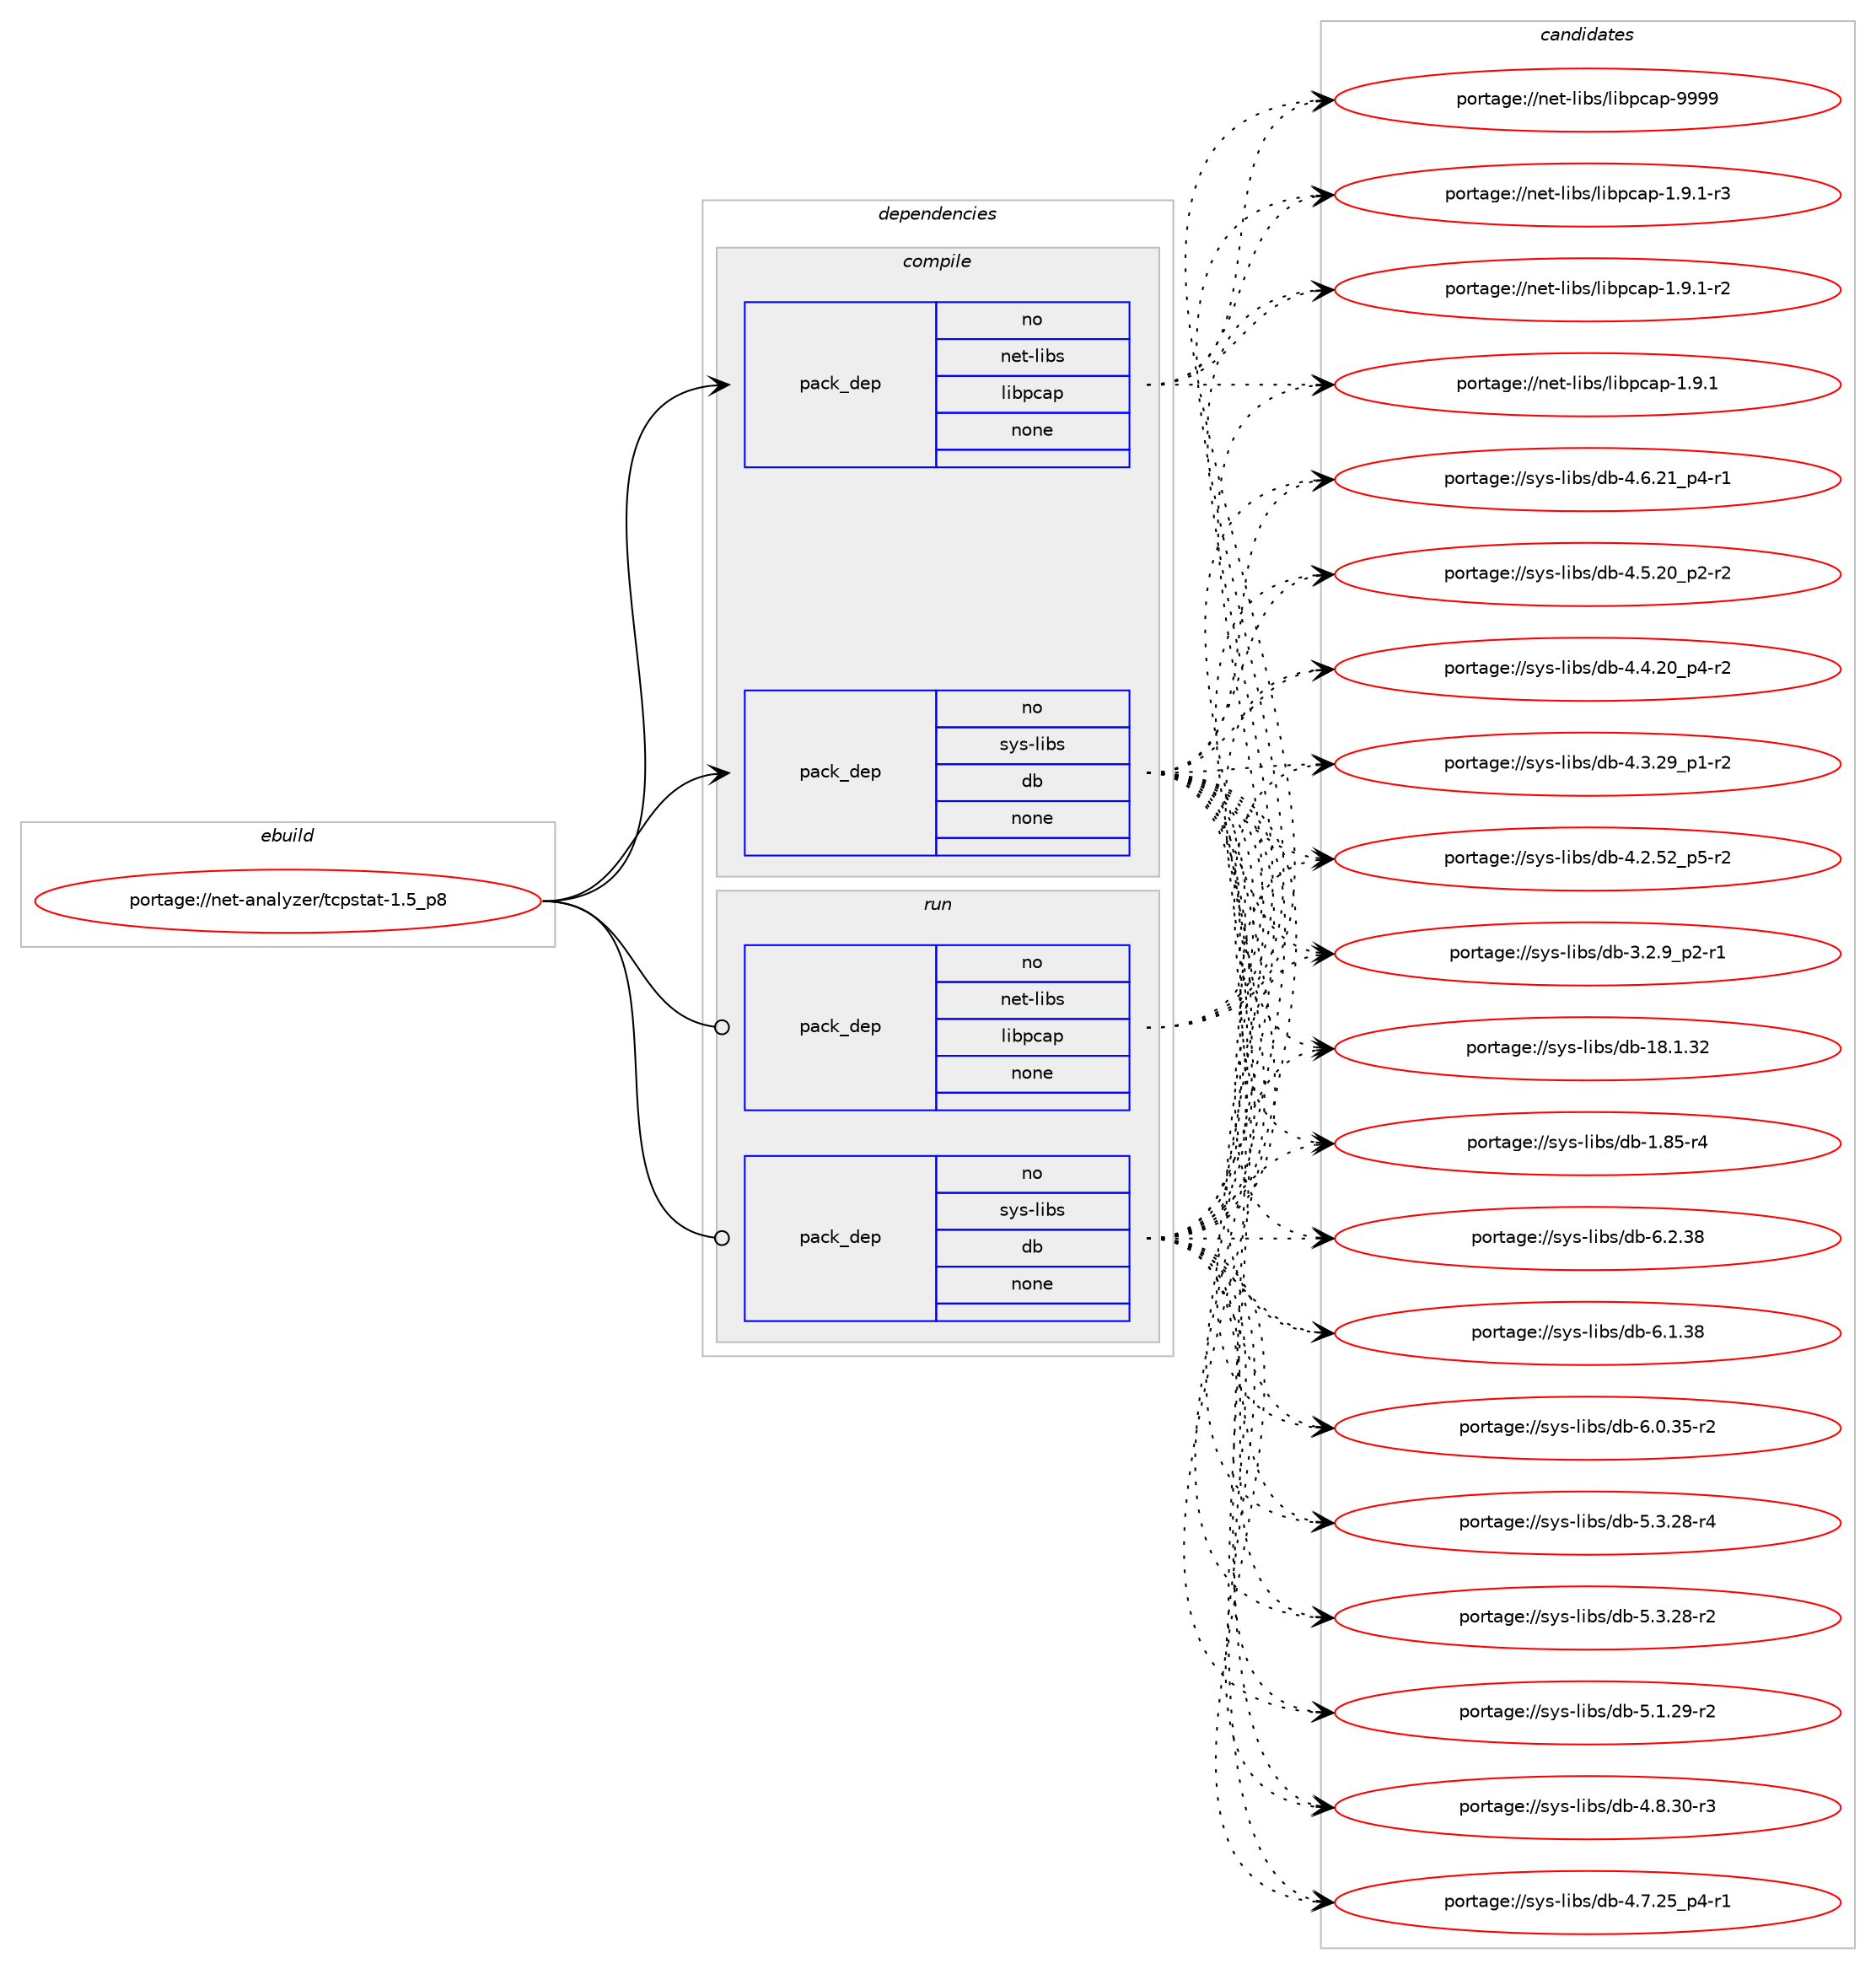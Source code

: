 digraph prolog {

# *************
# Graph options
# *************

newrank=true;
concentrate=true;
compound=true;
graph [rankdir=LR,fontname=Helvetica,fontsize=10,ranksep=1.5];#, ranksep=2.5, nodesep=0.2];
edge  [arrowhead=vee];
node  [fontname=Helvetica,fontsize=10];

# **********
# The ebuild
# **********

subgraph cluster_leftcol {
color=gray;
rank=same;
label=<<i>ebuild</i>>;
id [label="portage://net-analyzer/tcpstat-1.5_p8", color=red, width=4, href="../net-analyzer/tcpstat-1.5_p8.svg"];
}

# ****************
# The dependencies
# ****************

subgraph cluster_midcol {
color=gray;
label=<<i>dependencies</i>>;
subgraph cluster_compile {
fillcolor="#eeeeee";
style=filled;
label=<<i>compile</i>>;
subgraph pack68053 {
dependency89103 [label=<<TABLE BORDER="0" CELLBORDER="1" CELLSPACING="0" CELLPADDING="4" WIDTH="220"><TR><TD ROWSPAN="6" CELLPADDING="30">pack_dep</TD></TR><TR><TD WIDTH="110">no</TD></TR><TR><TD>net-libs</TD></TR><TR><TD>libpcap</TD></TR><TR><TD>none</TD></TR><TR><TD></TD></TR></TABLE>>, shape=none, color=blue];
}
id:e -> dependency89103:w [weight=20,style="solid",arrowhead="vee"];
subgraph pack68054 {
dependency89104 [label=<<TABLE BORDER="0" CELLBORDER="1" CELLSPACING="0" CELLPADDING="4" WIDTH="220"><TR><TD ROWSPAN="6" CELLPADDING="30">pack_dep</TD></TR><TR><TD WIDTH="110">no</TD></TR><TR><TD>sys-libs</TD></TR><TR><TD>db</TD></TR><TR><TD>none</TD></TR><TR><TD></TD></TR></TABLE>>, shape=none, color=blue];
}
id:e -> dependency89104:w [weight=20,style="solid",arrowhead="vee"];
}
subgraph cluster_compileandrun {
fillcolor="#eeeeee";
style=filled;
label=<<i>compile and run</i>>;
}
subgraph cluster_run {
fillcolor="#eeeeee";
style=filled;
label=<<i>run</i>>;
subgraph pack68055 {
dependency89105 [label=<<TABLE BORDER="0" CELLBORDER="1" CELLSPACING="0" CELLPADDING="4" WIDTH="220"><TR><TD ROWSPAN="6" CELLPADDING="30">pack_dep</TD></TR><TR><TD WIDTH="110">no</TD></TR><TR><TD>net-libs</TD></TR><TR><TD>libpcap</TD></TR><TR><TD>none</TD></TR><TR><TD></TD></TR></TABLE>>, shape=none, color=blue];
}
id:e -> dependency89105:w [weight=20,style="solid",arrowhead="odot"];
subgraph pack68056 {
dependency89106 [label=<<TABLE BORDER="0" CELLBORDER="1" CELLSPACING="0" CELLPADDING="4" WIDTH="220"><TR><TD ROWSPAN="6" CELLPADDING="30">pack_dep</TD></TR><TR><TD WIDTH="110">no</TD></TR><TR><TD>sys-libs</TD></TR><TR><TD>db</TD></TR><TR><TD>none</TD></TR><TR><TD></TD></TR></TABLE>>, shape=none, color=blue];
}
id:e -> dependency89106:w [weight=20,style="solid",arrowhead="odot"];
}
}

# **************
# The candidates
# **************

subgraph cluster_choices {
rank=same;
color=gray;
label=<<i>candidates</i>>;

subgraph choice68053 {
color=black;
nodesep=1;
choice1101011164510810598115471081059811299971124557575757 [label="portage://net-libs/libpcap-9999", color=red, width=4,href="../net-libs/libpcap-9999.svg"];
choice1101011164510810598115471081059811299971124549465746494511451 [label="portage://net-libs/libpcap-1.9.1-r3", color=red, width=4,href="../net-libs/libpcap-1.9.1-r3.svg"];
choice1101011164510810598115471081059811299971124549465746494511450 [label="portage://net-libs/libpcap-1.9.1-r2", color=red, width=4,href="../net-libs/libpcap-1.9.1-r2.svg"];
choice110101116451081059811547108105981129997112454946574649 [label="portage://net-libs/libpcap-1.9.1", color=red, width=4,href="../net-libs/libpcap-1.9.1.svg"];
dependency89103:e -> choice1101011164510810598115471081059811299971124557575757:w [style=dotted,weight="100"];
dependency89103:e -> choice1101011164510810598115471081059811299971124549465746494511451:w [style=dotted,weight="100"];
dependency89103:e -> choice1101011164510810598115471081059811299971124549465746494511450:w [style=dotted,weight="100"];
dependency89103:e -> choice110101116451081059811547108105981129997112454946574649:w [style=dotted,weight="100"];
}
subgraph choice68054 {
color=black;
nodesep=1;
choice1151211154510810598115471009845544650465156 [label="portage://sys-libs/db-6.2.38", color=red, width=4,href="../sys-libs/db-6.2.38.svg"];
choice1151211154510810598115471009845544649465156 [label="portage://sys-libs/db-6.1.38", color=red, width=4,href="../sys-libs/db-6.1.38.svg"];
choice11512111545108105981154710098455446484651534511450 [label="portage://sys-libs/db-6.0.35-r2", color=red, width=4,href="../sys-libs/db-6.0.35-r2.svg"];
choice11512111545108105981154710098455346514650564511452 [label="portage://sys-libs/db-5.3.28-r4", color=red, width=4,href="../sys-libs/db-5.3.28-r4.svg"];
choice11512111545108105981154710098455346514650564511450 [label="portage://sys-libs/db-5.3.28-r2", color=red, width=4,href="../sys-libs/db-5.3.28-r2.svg"];
choice11512111545108105981154710098455346494650574511450 [label="portage://sys-libs/db-5.1.29-r2", color=red, width=4,href="../sys-libs/db-5.1.29-r2.svg"];
choice11512111545108105981154710098455246564651484511451 [label="portage://sys-libs/db-4.8.30-r3", color=red, width=4,href="../sys-libs/db-4.8.30-r3.svg"];
choice115121115451081059811547100984552465546505395112524511449 [label="portage://sys-libs/db-4.7.25_p4-r1", color=red, width=4,href="../sys-libs/db-4.7.25_p4-r1.svg"];
choice115121115451081059811547100984552465446504995112524511449 [label="portage://sys-libs/db-4.6.21_p4-r1", color=red, width=4,href="../sys-libs/db-4.6.21_p4-r1.svg"];
choice115121115451081059811547100984552465346504895112504511450 [label="portage://sys-libs/db-4.5.20_p2-r2", color=red, width=4,href="../sys-libs/db-4.5.20_p2-r2.svg"];
choice115121115451081059811547100984552465246504895112524511450 [label="portage://sys-libs/db-4.4.20_p4-r2", color=red, width=4,href="../sys-libs/db-4.4.20_p4-r2.svg"];
choice115121115451081059811547100984552465146505795112494511450 [label="portage://sys-libs/db-4.3.29_p1-r2", color=red, width=4,href="../sys-libs/db-4.3.29_p1-r2.svg"];
choice115121115451081059811547100984552465046535095112534511450 [label="portage://sys-libs/db-4.2.52_p5-r2", color=red, width=4,href="../sys-libs/db-4.2.52_p5-r2.svg"];
choice1151211154510810598115471009845514650465795112504511449 [label="portage://sys-libs/db-3.2.9_p2-r1", color=red, width=4,href="../sys-libs/db-3.2.9_p2-r1.svg"];
choice115121115451081059811547100984549564649465150 [label="portage://sys-libs/db-18.1.32", color=red, width=4,href="../sys-libs/db-18.1.32.svg"];
choice1151211154510810598115471009845494656534511452 [label="portage://sys-libs/db-1.85-r4", color=red, width=4,href="../sys-libs/db-1.85-r4.svg"];
dependency89104:e -> choice1151211154510810598115471009845544650465156:w [style=dotted,weight="100"];
dependency89104:e -> choice1151211154510810598115471009845544649465156:w [style=dotted,weight="100"];
dependency89104:e -> choice11512111545108105981154710098455446484651534511450:w [style=dotted,weight="100"];
dependency89104:e -> choice11512111545108105981154710098455346514650564511452:w [style=dotted,weight="100"];
dependency89104:e -> choice11512111545108105981154710098455346514650564511450:w [style=dotted,weight="100"];
dependency89104:e -> choice11512111545108105981154710098455346494650574511450:w [style=dotted,weight="100"];
dependency89104:e -> choice11512111545108105981154710098455246564651484511451:w [style=dotted,weight="100"];
dependency89104:e -> choice115121115451081059811547100984552465546505395112524511449:w [style=dotted,weight="100"];
dependency89104:e -> choice115121115451081059811547100984552465446504995112524511449:w [style=dotted,weight="100"];
dependency89104:e -> choice115121115451081059811547100984552465346504895112504511450:w [style=dotted,weight="100"];
dependency89104:e -> choice115121115451081059811547100984552465246504895112524511450:w [style=dotted,weight="100"];
dependency89104:e -> choice115121115451081059811547100984552465146505795112494511450:w [style=dotted,weight="100"];
dependency89104:e -> choice115121115451081059811547100984552465046535095112534511450:w [style=dotted,weight="100"];
dependency89104:e -> choice1151211154510810598115471009845514650465795112504511449:w [style=dotted,weight="100"];
dependency89104:e -> choice115121115451081059811547100984549564649465150:w [style=dotted,weight="100"];
dependency89104:e -> choice1151211154510810598115471009845494656534511452:w [style=dotted,weight="100"];
}
subgraph choice68055 {
color=black;
nodesep=1;
choice1101011164510810598115471081059811299971124557575757 [label="portage://net-libs/libpcap-9999", color=red, width=4,href="../net-libs/libpcap-9999.svg"];
choice1101011164510810598115471081059811299971124549465746494511451 [label="portage://net-libs/libpcap-1.9.1-r3", color=red, width=4,href="../net-libs/libpcap-1.9.1-r3.svg"];
choice1101011164510810598115471081059811299971124549465746494511450 [label="portage://net-libs/libpcap-1.9.1-r2", color=red, width=4,href="../net-libs/libpcap-1.9.1-r2.svg"];
choice110101116451081059811547108105981129997112454946574649 [label="portage://net-libs/libpcap-1.9.1", color=red, width=4,href="../net-libs/libpcap-1.9.1.svg"];
dependency89105:e -> choice1101011164510810598115471081059811299971124557575757:w [style=dotted,weight="100"];
dependency89105:e -> choice1101011164510810598115471081059811299971124549465746494511451:w [style=dotted,weight="100"];
dependency89105:e -> choice1101011164510810598115471081059811299971124549465746494511450:w [style=dotted,weight="100"];
dependency89105:e -> choice110101116451081059811547108105981129997112454946574649:w [style=dotted,weight="100"];
}
subgraph choice68056 {
color=black;
nodesep=1;
choice1151211154510810598115471009845544650465156 [label="portage://sys-libs/db-6.2.38", color=red, width=4,href="../sys-libs/db-6.2.38.svg"];
choice1151211154510810598115471009845544649465156 [label="portage://sys-libs/db-6.1.38", color=red, width=4,href="../sys-libs/db-6.1.38.svg"];
choice11512111545108105981154710098455446484651534511450 [label="portage://sys-libs/db-6.0.35-r2", color=red, width=4,href="../sys-libs/db-6.0.35-r2.svg"];
choice11512111545108105981154710098455346514650564511452 [label="portage://sys-libs/db-5.3.28-r4", color=red, width=4,href="../sys-libs/db-5.3.28-r4.svg"];
choice11512111545108105981154710098455346514650564511450 [label="portage://sys-libs/db-5.3.28-r2", color=red, width=4,href="../sys-libs/db-5.3.28-r2.svg"];
choice11512111545108105981154710098455346494650574511450 [label="portage://sys-libs/db-5.1.29-r2", color=red, width=4,href="../sys-libs/db-5.1.29-r2.svg"];
choice11512111545108105981154710098455246564651484511451 [label="portage://sys-libs/db-4.8.30-r3", color=red, width=4,href="../sys-libs/db-4.8.30-r3.svg"];
choice115121115451081059811547100984552465546505395112524511449 [label="portage://sys-libs/db-4.7.25_p4-r1", color=red, width=4,href="../sys-libs/db-4.7.25_p4-r1.svg"];
choice115121115451081059811547100984552465446504995112524511449 [label="portage://sys-libs/db-4.6.21_p4-r1", color=red, width=4,href="../sys-libs/db-4.6.21_p4-r1.svg"];
choice115121115451081059811547100984552465346504895112504511450 [label="portage://sys-libs/db-4.5.20_p2-r2", color=red, width=4,href="../sys-libs/db-4.5.20_p2-r2.svg"];
choice115121115451081059811547100984552465246504895112524511450 [label="portage://sys-libs/db-4.4.20_p4-r2", color=red, width=4,href="../sys-libs/db-4.4.20_p4-r2.svg"];
choice115121115451081059811547100984552465146505795112494511450 [label="portage://sys-libs/db-4.3.29_p1-r2", color=red, width=4,href="../sys-libs/db-4.3.29_p1-r2.svg"];
choice115121115451081059811547100984552465046535095112534511450 [label="portage://sys-libs/db-4.2.52_p5-r2", color=red, width=4,href="../sys-libs/db-4.2.52_p5-r2.svg"];
choice1151211154510810598115471009845514650465795112504511449 [label="portage://sys-libs/db-3.2.9_p2-r1", color=red, width=4,href="../sys-libs/db-3.2.9_p2-r1.svg"];
choice115121115451081059811547100984549564649465150 [label="portage://sys-libs/db-18.1.32", color=red, width=4,href="../sys-libs/db-18.1.32.svg"];
choice1151211154510810598115471009845494656534511452 [label="portage://sys-libs/db-1.85-r4", color=red, width=4,href="../sys-libs/db-1.85-r4.svg"];
dependency89106:e -> choice1151211154510810598115471009845544650465156:w [style=dotted,weight="100"];
dependency89106:e -> choice1151211154510810598115471009845544649465156:w [style=dotted,weight="100"];
dependency89106:e -> choice11512111545108105981154710098455446484651534511450:w [style=dotted,weight="100"];
dependency89106:e -> choice11512111545108105981154710098455346514650564511452:w [style=dotted,weight="100"];
dependency89106:e -> choice11512111545108105981154710098455346514650564511450:w [style=dotted,weight="100"];
dependency89106:e -> choice11512111545108105981154710098455346494650574511450:w [style=dotted,weight="100"];
dependency89106:e -> choice11512111545108105981154710098455246564651484511451:w [style=dotted,weight="100"];
dependency89106:e -> choice115121115451081059811547100984552465546505395112524511449:w [style=dotted,weight="100"];
dependency89106:e -> choice115121115451081059811547100984552465446504995112524511449:w [style=dotted,weight="100"];
dependency89106:e -> choice115121115451081059811547100984552465346504895112504511450:w [style=dotted,weight="100"];
dependency89106:e -> choice115121115451081059811547100984552465246504895112524511450:w [style=dotted,weight="100"];
dependency89106:e -> choice115121115451081059811547100984552465146505795112494511450:w [style=dotted,weight="100"];
dependency89106:e -> choice115121115451081059811547100984552465046535095112534511450:w [style=dotted,weight="100"];
dependency89106:e -> choice1151211154510810598115471009845514650465795112504511449:w [style=dotted,weight="100"];
dependency89106:e -> choice115121115451081059811547100984549564649465150:w [style=dotted,weight="100"];
dependency89106:e -> choice1151211154510810598115471009845494656534511452:w [style=dotted,weight="100"];
}
}

}
